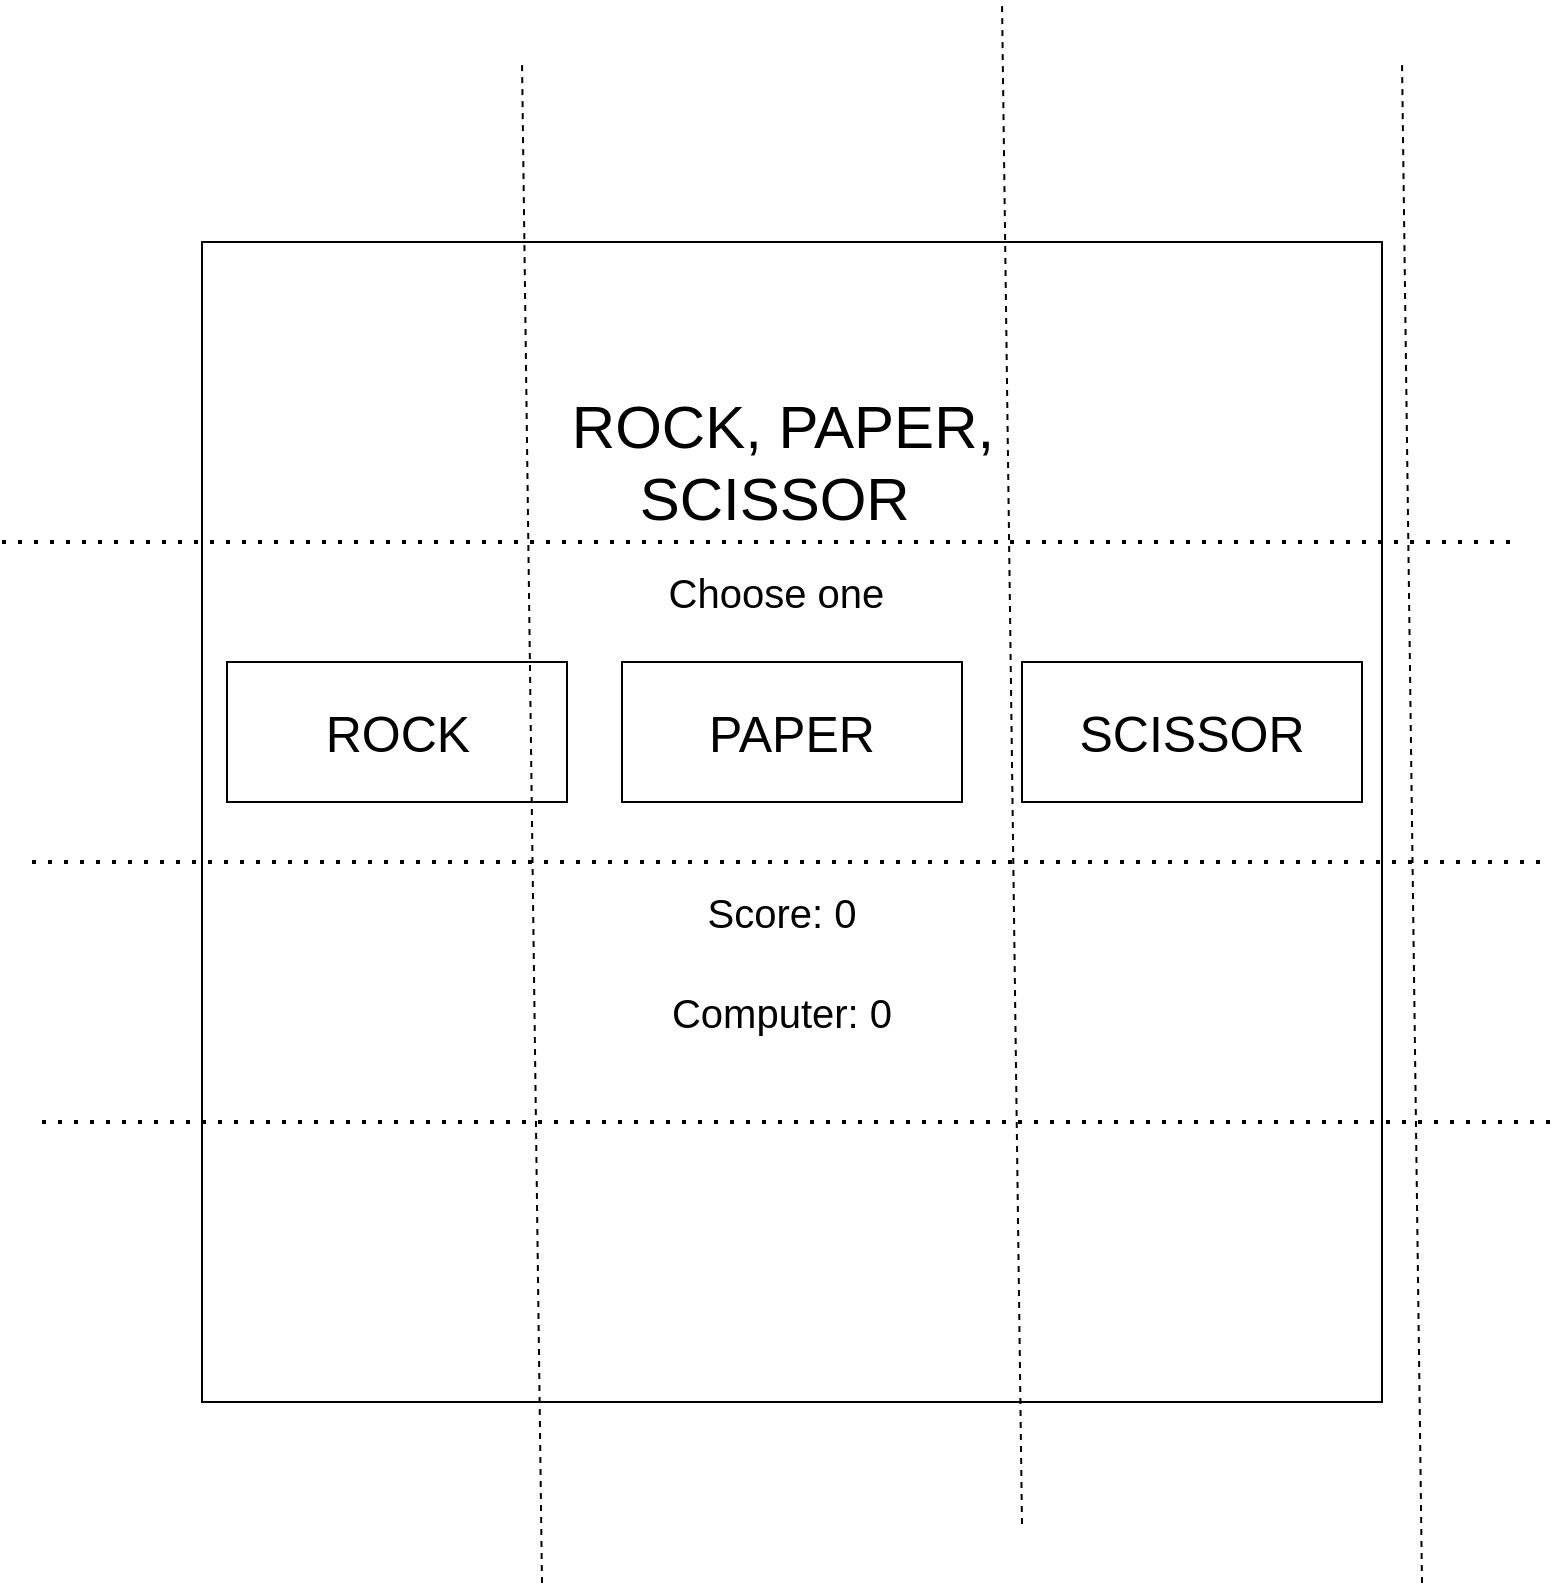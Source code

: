 <mxfile>
    <diagram id="avHaGBFHf8M8eZ99F46Q" name="Page-1">
        <mxGraphModel dx="2096" dy="1161" grid="1" gridSize="10" guides="1" tooltips="1" connect="1" arrows="1" fold="1" page="1" pageScale="1" pageWidth="850" pageHeight="1100" math="0" shadow="0">
            <root>
                <mxCell id="0"/>
                <mxCell id="1" parent="0"/>
                <mxCell id="10" value="" style="rounded=0;whiteSpace=wrap;html=1;" parent="1" vertex="1">
                    <mxGeometry x="80" y="180" width="590" height="580" as="geometry"/>
                </mxCell>
                <mxCell id="12" value="&lt;font style=&quot;font-size: 25px;&quot;&gt;PAPER&lt;/font&gt;" style="rounded=0;whiteSpace=wrap;html=1;" parent="1" vertex="1">
                    <mxGeometry x="290" y="390" width="170" height="70" as="geometry"/>
                </mxCell>
                <mxCell id="13" value="&lt;font style=&quot;font-size: 25px;&quot;&gt;SCISSOR&lt;/font&gt;" style="rounded=0;whiteSpace=wrap;html=1;" parent="1" vertex="1">
                    <mxGeometry x="490" y="390" width="170" height="70" as="geometry"/>
                </mxCell>
                <mxCell id="14" value="&lt;font style=&quot;font-size: 25px;&quot;&gt;ROCK&lt;/font&gt;" style="rounded=0;whiteSpace=wrap;html=1;" parent="1" vertex="1">
                    <mxGeometry x="92.5" y="390" width="170" height="70" as="geometry"/>
                </mxCell>
                <mxCell id="15" value="&lt;font style=&quot;font-size: 20px;&quot;&gt;Score: 0&lt;/font&gt;" style="text;html=1;align=center;verticalAlign=middle;whiteSpace=wrap;rounded=0;" parent="1" vertex="1">
                    <mxGeometry x="320" y="500" width="100" height="30" as="geometry"/>
                </mxCell>
                <mxCell id="16" value="&lt;font style=&quot;font-size: 20px;&quot;&gt;Computer: 0&lt;/font&gt;" style="text;html=1;align=center;verticalAlign=middle;whiteSpace=wrap;rounded=0;" parent="1" vertex="1">
                    <mxGeometry x="310" y="550" width="120" height="30" as="geometry"/>
                </mxCell>
                <mxCell id="17" value="&lt;font style=&quot;font-size: 30px;&quot;&gt;ROCK, PAPER, SCISSOR&amp;nbsp;&lt;/font&gt;" style="text;html=1;align=center;verticalAlign=middle;whiteSpace=wrap;rounded=0;" parent="1" vertex="1">
                    <mxGeometry x="262.5" y="270" width="215" height="40" as="geometry"/>
                </mxCell>
                <mxCell id="19" value="&lt;font style=&quot;font-size: 20px;&quot;&gt;Choose one&amp;nbsp;&lt;/font&gt;" style="text;html=1;align=center;verticalAlign=middle;whiteSpace=wrap;rounded=0;" parent="1" vertex="1">
                    <mxGeometry x="290" y="340" width="160" height="30" as="geometry"/>
                </mxCell>
                <mxCell id="21" value="" style="endArrow=none;dashed=1;html=1;" parent="1" edge="1">
                    <mxGeometry width="50" height="50" relative="1" as="geometry">
                        <mxPoint x="250" y="850.5" as="sourcePoint"/>
                        <mxPoint x="240" y="89.5" as="targetPoint"/>
                    </mxGeometry>
                </mxCell>
                <mxCell id="22" value="" style="endArrow=none;dashed=1;html=1;" parent="1" edge="1">
                    <mxGeometry width="50" height="50" relative="1" as="geometry">
                        <mxPoint x="490" y="821" as="sourcePoint"/>
                        <mxPoint x="480" y="60" as="targetPoint"/>
                    </mxGeometry>
                </mxCell>
                <mxCell id="25" value="" style="endArrow=none;dashed=1;html=1;" parent="1" edge="1">
                    <mxGeometry width="50" height="50" relative="1" as="geometry">
                        <mxPoint x="690" y="850.5" as="sourcePoint"/>
                        <mxPoint x="680" y="89.5" as="targetPoint"/>
                    </mxGeometry>
                </mxCell>
                <mxCell id="27" value="" style="endArrow=none;dashed=1;html=1;dashPattern=1 3;strokeWidth=2;" parent="1" edge="1">
                    <mxGeometry width="50" height="50" relative="1" as="geometry">
                        <mxPoint x="-20" y="330" as="sourcePoint"/>
                        <mxPoint x="740" y="330" as="targetPoint"/>
                    </mxGeometry>
                </mxCell>
                <mxCell id="28" value="" style="endArrow=none;dashed=1;html=1;dashPattern=1 3;strokeWidth=2;" parent="1" edge="1">
                    <mxGeometry width="50" height="50" relative="1" as="geometry">
                        <mxPoint x="-5" y="490" as="sourcePoint"/>
                        <mxPoint x="755" y="490" as="targetPoint"/>
                    </mxGeometry>
                </mxCell>
                <mxCell id="29" value="" style="endArrow=none;dashed=1;html=1;dashPattern=1 3;strokeWidth=2;" parent="1" edge="1">
                    <mxGeometry width="50" height="50" relative="1" as="geometry">
                        <mxPoint y="620" as="sourcePoint"/>
                        <mxPoint x="760" y="620" as="targetPoint"/>
                    </mxGeometry>
                </mxCell>
            </root>
        </mxGraphModel>
    </diagram>
</mxfile>
